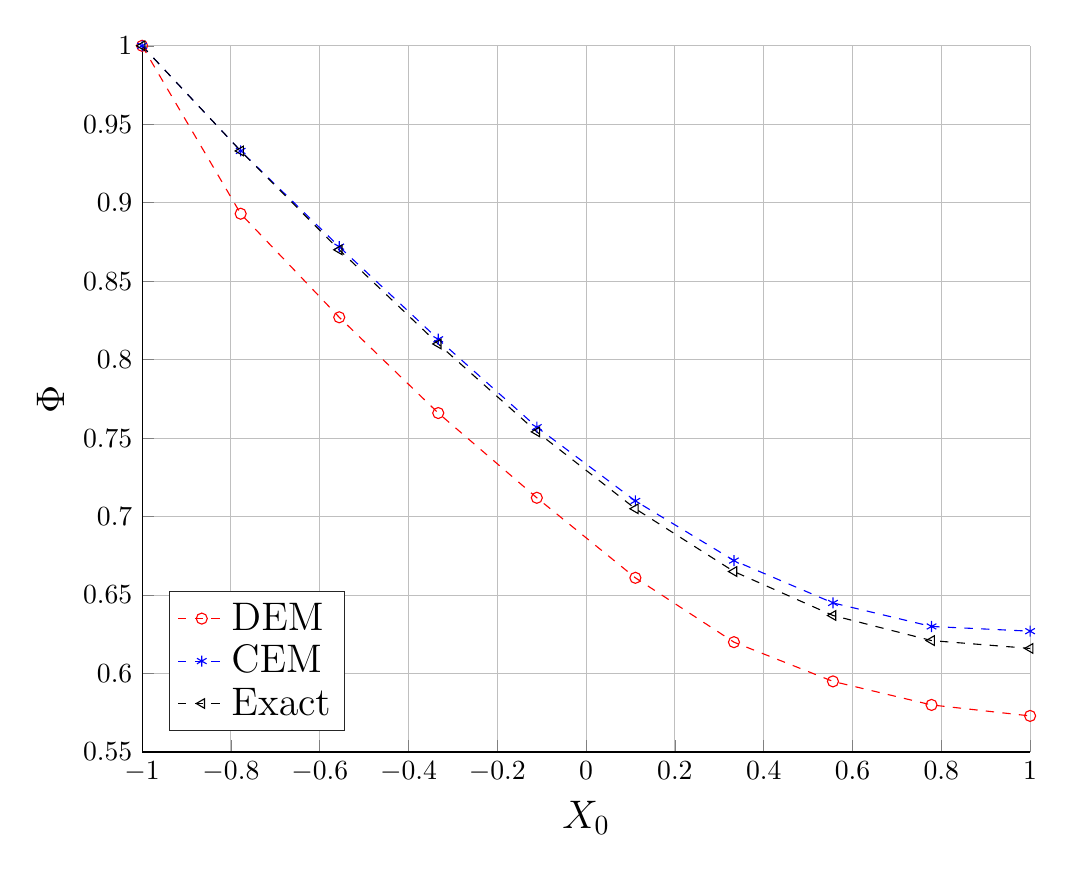 % This file was created by matlab2tikz.
%
%The latest updates can be retrieved from
%  http://www.mathworks.com/matlabcentral/fileexchange/22022-matlab2tikz-matlab2tikz
%where you can also make suggestions and rate matlab2tikz.
%
\begin{tikzpicture}

\begin{axis}[%
width=4.44in,
height=3.531in,
at={(0.745in,0.496in)},
scale only axis,
xmin=-1,
xmax=1,
xlabel={$X_0$},
xlabel style={font=\Large},
xmajorgrids,
ymin=0.55,
ymax=1,
ylabel={$\Phi$},
ylabel style={font=\Large},
ymajorgrids,
axis background/.style={fill=white},
axis x line*=bottom,
axis y line*=left,
legend style={at={(0.03,0.03)},anchor=south west,legend cell align=left,align=left,draw=white!15!black,font = \Large}
]
\addplot [color=red,dashed,mark=o,mark options={solid}]
  table[row sep=crcr]{%
-1	1\\
-0.778	0.893\\
-0.556	0.827\\
-0.333	0.766\\
-0.111	0.712\\
0.111	0.661\\
0.333	0.62\\
0.556	0.595\\
0.778	0.58\\
1	0.573\\
};
\addlegendentry{DEM};

\addplot [color=blue,dashed,mark=asterisk,mark options={solid}]
  table[row sep=crcr]{%
-1	1\\
-0.778	0.933\\
-0.556	0.872\\
-0.333	0.813\\
-0.111	0.757\\
0.111	0.71\\
0.333	0.672\\
0.556	0.645\\
0.778	0.63\\
1	0.627\\
};
\addlegendentry{CEM};

\addplot [color=black,dashed,mark=triangle,mark options={solid,rotate=90}]
  table[row sep=crcr]{%
-1	1\\
-0.778	0.933\\
-0.556	0.87\\
-0.333	0.81\\
-0.111	0.754\\
0.111	0.705\\
0.333	0.665\\
0.556	0.637\\
0.778	0.621\\
1	0.616\\
};
\addlegendentry{Exact};

\end{axis}
\end{tikzpicture}%
